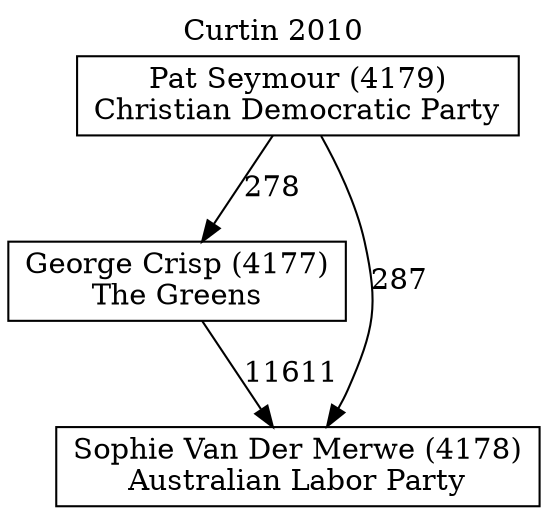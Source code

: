 // House preference flow
digraph "Sophie Van Der Merwe (4178)_Curtin_2010" {
	graph [label="Curtin 2010" labelloc=t mclimit=10]
	node [shape=box]
	"George Crisp (4177)" [label="George Crisp (4177)
The Greens"]
	"Pat Seymour (4179)" [label="Pat Seymour (4179)
Christian Democratic Party"]
	"Sophie Van Der Merwe (4178)" [label="Sophie Van Der Merwe (4178)
Australian Labor Party"]
	"George Crisp (4177)" -> "Sophie Van Der Merwe (4178)" [label=11611]
	"Pat Seymour (4179)" -> "George Crisp (4177)" [label=278]
	"Pat Seymour (4179)" -> "Sophie Van Der Merwe (4178)" [label=287]
}
